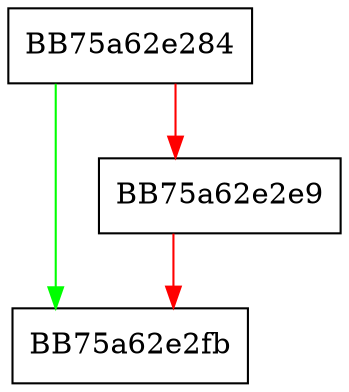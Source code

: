 digraph makeDay {
  node [shape="box"];
  graph [splines=ortho];
  BB75a62e284 -> BB75a62e2fb [color="green"];
  BB75a62e284 -> BB75a62e2e9 [color="red"];
  BB75a62e2e9 -> BB75a62e2fb [color="red"];
}